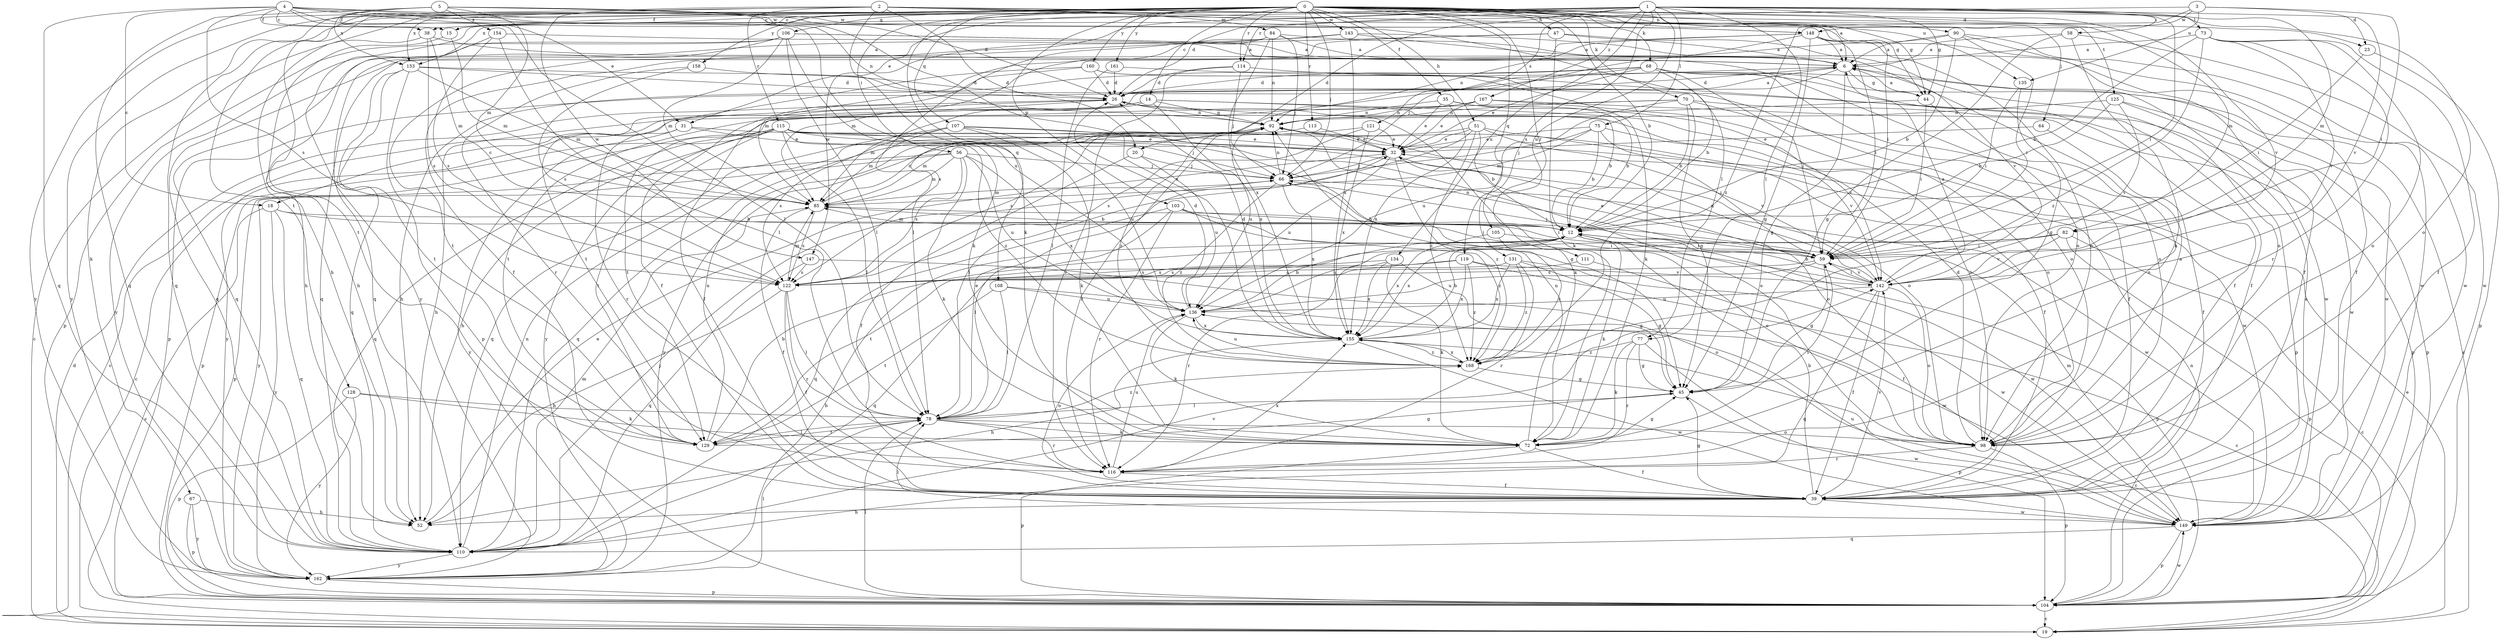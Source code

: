 strict digraph  {
0;
1;
2;
3;
4;
5;
6;
12;
14;
15;
18;
19;
20;
23;
26;
31;
32;
35;
38;
39;
44;
45;
47;
51;
52;
56;
58;
59;
64;
66;
67;
68;
70;
72;
73;
75;
77;
78;
82;
84;
85;
90;
92;
98;
103;
104;
105;
106;
107;
108;
110;
111;
113;
114;
115;
116;
119;
121;
122;
125;
128;
129;
131;
134;
135;
136;
142;
143;
147;
148;
149;
153;
154;
155;
158;
160;
161;
162;
167;
168;
0 -> 6  [label=a];
0 -> 12  [label=b];
0 -> 14  [label=c];
0 -> 15  [label=c];
0 -> 35  [label=f];
0 -> 38  [label=f];
0 -> 44  [label=g];
0 -> 47  [label=h];
0 -> 51  [label=h];
0 -> 52  [label=h];
0 -> 56  [label=i];
0 -> 64  [label=j];
0 -> 66  [label=j];
0 -> 67  [label=k];
0 -> 68  [label=k];
0 -> 70  [label=k];
0 -> 82  [label=m];
0 -> 90  [label=n];
0 -> 98  [label=o];
0 -> 103  [label=p];
0 -> 105  [label=q];
0 -> 106  [label=q];
0 -> 107  [label=q];
0 -> 108  [label=q];
0 -> 110  [label=q];
0 -> 111  [label=r];
0 -> 113  [label=r];
0 -> 114  [label=r];
0 -> 125  [label=t];
0 -> 128  [label=t];
0 -> 142  [label=v];
0 -> 143  [label=w];
0 -> 153  [label=x];
0 -> 158  [label=y];
0 -> 160  [label=y];
0 -> 161  [label=y];
0 -> 162  [label=y];
1 -> 15  [label=c];
1 -> 20  [label=d];
1 -> 31  [label=e];
1 -> 44  [label=g];
1 -> 58  [label=i];
1 -> 59  [label=i];
1 -> 73  [label=l];
1 -> 75  [label=l];
1 -> 77  [label=l];
1 -> 82  [label=m];
1 -> 114  [label=r];
1 -> 119  [label=s];
1 -> 121  [label=s];
1 -> 131  [label=u];
1 -> 134  [label=u];
1 -> 142  [label=v];
1 -> 147  [label=w];
1 -> 153  [label=x];
1 -> 162  [label=y];
1 -> 167  [label=z];
2 -> 20  [label=d];
2 -> 23  [label=d];
2 -> 44  [label=g];
2 -> 59  [label=i];
2 -> 72  [label=k];
2 -> 84  [label=m];
2 -> 115  [label=r];
2 -> 129  [label=t];
2 -> 135  [label=u];
2 -> 147  [label=w];
2 -> 162  [label=y];
3 -> 23  [label=d];
3 -> 26  [label=d];
3 -> 59  [label=i];
3 -> 135  [label=u];
3 -> 148  [label=w];
3 -> 168  [label=z];
4 -> 15  [label=c];
4 -> 18  [label=c];
4 -> 31  [label=e];
4 -> 38  [label=f];
4 -> 77  [label=l];
4 -> 78  [label=l];
4 -> 92  [label=n];
4 -> 110  [label=q];
4 -> 122  [label=s];
4 -> 136  [label=u];
4 -> 148  [label=w];
5 -> 26  [label=d];
5 -> 38  [label=f];
5 -> 85  [label=m];
5 -> 110  [label=q];
5 -> 148  [label=w];
5 -> 153  [label=x];
5 -> 154  [label=x];
5 -> 155  [label=x];
6 -> 26  [label=d];
6 -> 44  [label=g];
6 -> 45  [label=g];
6 -> 104  [label=p];
6 -> 129  [label=t];
12 -> 59  [label=i];
12 -> 72  [label=k];
12 -> 85  [label=m];
12 -> 104  [label=p];
12 -> 149  [label=w];
12 -> 155  [label=x];
14 -> 12  [label=b];
14 -> 18  [label=c];
14 -> 19  [label=c];
14 -> 85  [label=m];
14 -> 92  [label=n];
14 -> 98  [label=o];
14 -> 155  [label=x];
15 -> 52  [label=h];
15 -> 85  [label=m];
18 -> 12  [label=b];
18 -> 19  [label=c];
18 -> 59  [label=i];
18 -> 110  [label=q];
18 -> 162  [label=y];
19 -> 26  [label=d];
19 -> 32  [label=e];
20 -> 39  [label=f];
20 -> 66  [label=j];
20 -> 136  [label=u];
23 -> 59  [label=i];
23 -> 104  [label=p];
26 -> 6  [label=a];
26 -> 39  [label=f];
26 -> 52  [label=h];
26 -> 72  [label=k];
26 -> 92  [label=n];
31 -> 32  [label=e];
31 -> 98  [label=o];
31 -> 116  [label=r];
31 -> 162  [label=y];
32 -> 66  [label=j];
32 -> 98  [label=o];
32 -> 136  [label=u];
32 -> 168  [label=z];
35 -> 12  [label=b];
35 -> 32  [label=e];
35 -> 92  [label=n];
35 -> 142  [label=v];
35 -> 155  [label=x];
38 -> 6  [label=a];
38 -> 19  [label=c];
38 -> 85  [label=m];
38 -> 122  [label=s];
39 -> 12  [label=b];
39 -> 45  [label=g];
39 -> 52  [label=h];
39 -> 136  [label=u];
39 -> 142  [label=v];
39 -> 149  [label=w];
44 -> 6  [label=a];
44 -> 59  [label=i];
44 -> 98  [label=o];
44 -> 162  [label=y];
45 -> 78  [label=l];
45 -> 149  [label=w];
47 -> 6  [label=a];
47 -> 72  [label=k];
47 -> 85  [label=m];
47 -> 98  [label=o];
47 -> 110  [label=q];
51 -> 12  [label=b];
51 -> 32  [label=e];
51 -> 39  [label=f];
51 -> 78  [label=l];
51 -> 142  [label=v];
51 -> 162  [label=y];
51 -> 168  [label=z];
52 -> 32  [label=e];
56 -> 66  [label=j];
56 -> 72  [label=k];
56 -> 85  [label=m];
56 -> 104  [label=p];
56 -> 122  [label=s];
56 -> 136  [label=u];
56 -> 155  [label=x];
56 -> 162  [label=y];
58 -> 6  [label=a];
58 -> 45  [label=g];
58 -> 72  [label=k];
58 -> 149  [label=w];
59 -> 32  [label=e];
59 -> 45  [label=g];
59 -> 66  [label=j];
59 -> 92  [label=n];
59 -> 122  [label=s];
59 -> 136  [label=u];
59 -> 142  [label=v];
64 -> 32  [label=e];
64 -> 39  [label=f];
66 -> 85  [label=m];
66 -> 92  [label=n];
66 -> 149  [label=w];
66 -> 155  [label=x];
66 -> 168  [label=z];
67 -> 52  [label=h];
67 -> 104  [label=p];
67 -> 162  [label=y];
68 -> 12  [label=b];
68 -> 26  [label=d];
68 -> 32  [label=e];
68 -> 39  [label=f];
68 -> 52  [label=h];
68 -> 59  [label=i];
68 -> 98  [label=o];
68 -> 122  [label=s];
68 -> 149  [label=w];
70 -> 12  [label=b];
70 -> 39  [label=f];
70 -> 45  [label=g];
70 -> 92  [label=n];
70 -> 104  [label=p];
70 -> 129  [label=t];
70 -> 136  [label=u];
72 -> 39  [label=f];
72 -> 45  [label=g];
72 -> 59  [label=i];
72 -> 92  [label=n];
72 -> 104  [label=p];
73 -> 6  [label=a];
73 -> 12  [label=b];
73 -> 39  [label=f];
73 -> 98  [label=o];
73 -> 116  [label=r];
73 -> 142  [label=v];
73 -> 168  [label=z];
75 -> 12  [label=b];
75 -> 32  [label=e];
75 -> 59  [label=i];
75 -> 66  [label=j];
75 -> 85  [label=m];
75 -> 142  [label=v];
77 -> 45  [label=g];
77 -> 72  [label=k];
77 -> 104  [label=p];
77 -> 116  [label=r];
77 -> 168  [label=z];
78 -> 32  [label=e];
78 -> 72  [label=k];
78 -> 98  [label=o];
78 -> 116  [label=r];
78 -> 129  [label=t];
78 -> 168  [label=z];
82 -> 19  [label=c];
82 -> 59  [label=i];
82 -> 104  [label=p];
82 -> 129  [label=t];
82 -> 136  [label=u];
82 -> 142  [label=v];
84 -> 6  [label=a];
84 -> 39  [label=f];
84 -> 66  [label=j];
84 -> 78  [label=l];
84 -> 92  [label=n];
84 -> 142  [label=v];
84 -> 155  [label=x];
85 -> 12  [label=b];
85 -> 39  [label=f];
85 -> 92  [label=n];
85 -> 122  [label=s];
90 -> 6  [label=a];
90 -> 12  [label=b];
90 -> 39  [label=f];
90 -> 59  [label=i];
90 -> 129  [label=t];
90 -> 149  [label=w];
92 -> 32  [label=e];
92 -> 110  [label=q];
92 -> 122  [label=s];
92 -> 136  [label=u];
92 -> 168  [label=z];
98 -> 6  [label=a];
98 -> 26  [label=d];
98 -> 104  [label=p];
98 -> 116  [label=r];
103 -> 12  [label=b];
103 -> 78  [label=l];
103 -> 98  [label=o];
103 -> 110  [label=q];
103 -> 116  [label=r];
103 -> 168  [label=z];
104 -> 19  [label=c];
104 -> 78  [label=l];
104 -> 92  [label=n];
104 -> 149  [label=w];
105 -> 59  [label=i];
105 -> 155  [label=x];
105 -> 168  [label=z];
106 -> 6  [label=a];
106 -> 72  [label=k];
106 -> 78  [label=l];
106 -> 85  [label=m];
106 -> 98  [label=o];
106 -> 104  [label=p];
106 -> 110  [label=q];
106 -> 162  [label=y];
107 -> 32  [label=e];
107 -> 72  [label=k];
107 -> 85  [label=m];
107 -> 98  [label=o];
107 -> 110  [label=q];
107 -> 122  [label=s];
107 -> 136  [label=u];
108 -> 78  [label=l];
108 -> 129  [label=t];
108 -> 136  [label=u];
108 -> 149  [label=w];
110 -> 66  [label=j];
110 -> 85  [label=m];
110 -> 92  [label=n];
110 -> 142  [label=v];
110 -> 162  [label=y];
111 -> 39  [label=f];
111 -> 122  [label=s];
113 -> 32  [label=e];
113 -> 116  [label=r];
114 -> 19  [label=c];
114 -> 26  [label=d];
114 -> 66  [label=j];
114 -> 116  [label=r];
115 -> 19  [label=c];
115 -> 32  [label=e];
115 -> 45  [label=g];
115 -> 52  [label=h];
115 -> 66  [label=j];
115 -> 78  [label=l];
115 -> 104  [label=p];
115 -> 110  [label=q];
115 -> 129  [label=t];
115 -> 149  [label=w];
115 -> 168  [label=z];
116 -> 39  [label=f];
116 -> 136  [label=u];
116 -> 155  [label=x];
119 -> 19  [label=c];
119 -> 110  [label=q];
119 -> 122  [label=s];
119 -> 142  [label=v];
119 -> 155  [label=x];
119 -> 168  [label=z];
121 -> 32  [label=e];
121 -> 85  [label=m];
121 -> 122  [label=s];
121 -> 155  [label=x];
122 -> 39  [label=f];
122 -> 52  [label=h];
122 -> 78  [label=l];
122 -> 85  [label=m];
122 -> 116  [label=r];
125 -> 12  [label=b];
125 -> 92  [label=n];
125 -> 104  [label=p];
125 -> 142  [label=v];
125 -> 149  [label=w];
128 -> 72  [label=k];
128 -> 78  [label=l];
128 -> 104  [label=p];
128 -> 162  [label=y];
129 -> 12  [label=b];
129 -> 45  [label=g];
129 -> 78  [label=l];
129 -> 92  [label=n];
131 -> 45  [label=g];
131 -> 116  [label=r];
131 -> 122  [label=s];
131 -> 149  [label=w];
131 -> 155  [label=x];
131 -> 168  [label=z];
134 -> 45  [label=g];
134 -> 72  [label=k];
134 -> 116  [label=r];
134 -> 122  [label=s];
134 -> 155  [label=x];
135 -> 45  [label=g];
135 -> 59  [label=i];
136 -> 12  [label=b];
136 -> 26  [label=d];
136 -> 72  [label=k];
136 -> 155  [label=x];
142 -> 6  [label=a];
142 -> 12  [label=b];
142 -> 39  [label=f];
142 -> 59  [label=i];
142 -> 66  [label=j];
142 -> 92  [label=n];
142 -> 98  [label=o];
142 -> 110  [label=q];
142 -> 136  [label=u];
143 -> 6  [label=a];
143 -> 39  [label=f];
143 -> 85  [label=m];
143 -> 110  [label=q];
143 -> 155  [label=x];
147 -> 98  [label=o];
147 -> 110  [label=q];
147 -> 122  [label=s];
148 -> 6  [label=a];
148 -> 45  [label=g];
148 -> 59  [label=i];
148 -> 66  [label=j];
148 -> 92  [label=n];
148 -> 98  [label=o];
148 -> 110  [label=q];
148 -> 149  [label=w];
149 -> 6  [label=a];
149 -> 78  [label=l];
149 -> 85  [label=m];
149 -> 104  [label=p];
149 -> 110  [label=q];
149 -> 136  [label=u];
153 -> 26  [label=d];
153 -> 85  [label=m];
153 -> 98  [label=o];
153 -> 104  [label=p];
153 -> 110  [label=q];
153 -> 129  [label=t];
154 -> 6  [label=a];
154 -> 52  [label=h];
154 -> 78  [label=l];
154 -> 122  [label=s];
155 -> 12  [label=b];
155 -> 19  [label=c];
155 -> 26  [label=d];
155 -> 52  [label=h];
155 -> 149  [label=w];
155 -> 168  [label=z];
158 -> 26  [label=d];
158 -> 116  [label=r];
158 -> 122  [label=s];
160 -> 26  [label=d];
160 -> 39  [label=f];
160 -> 72  [label=k];
160 -> 129  [label=t];
160 -> 149  [label=w];
161 -> 26  [label=d];
161 -> 39  [label=f];
161 -> 78  [label=l];
162 -> 12  [label=b];
162 -> 78  [label=l];
162 -> 104  [label=p];
167 -> 32  [label=e];
167 -> 92  [label=n];
167 -> 98  [label=o];
167 -> 104  [label=p];
167 -> 162  [label=y];
168 -> 45  [label=g];
168 -> 136  [label=u];
168 -> 155  [label=x];
}
